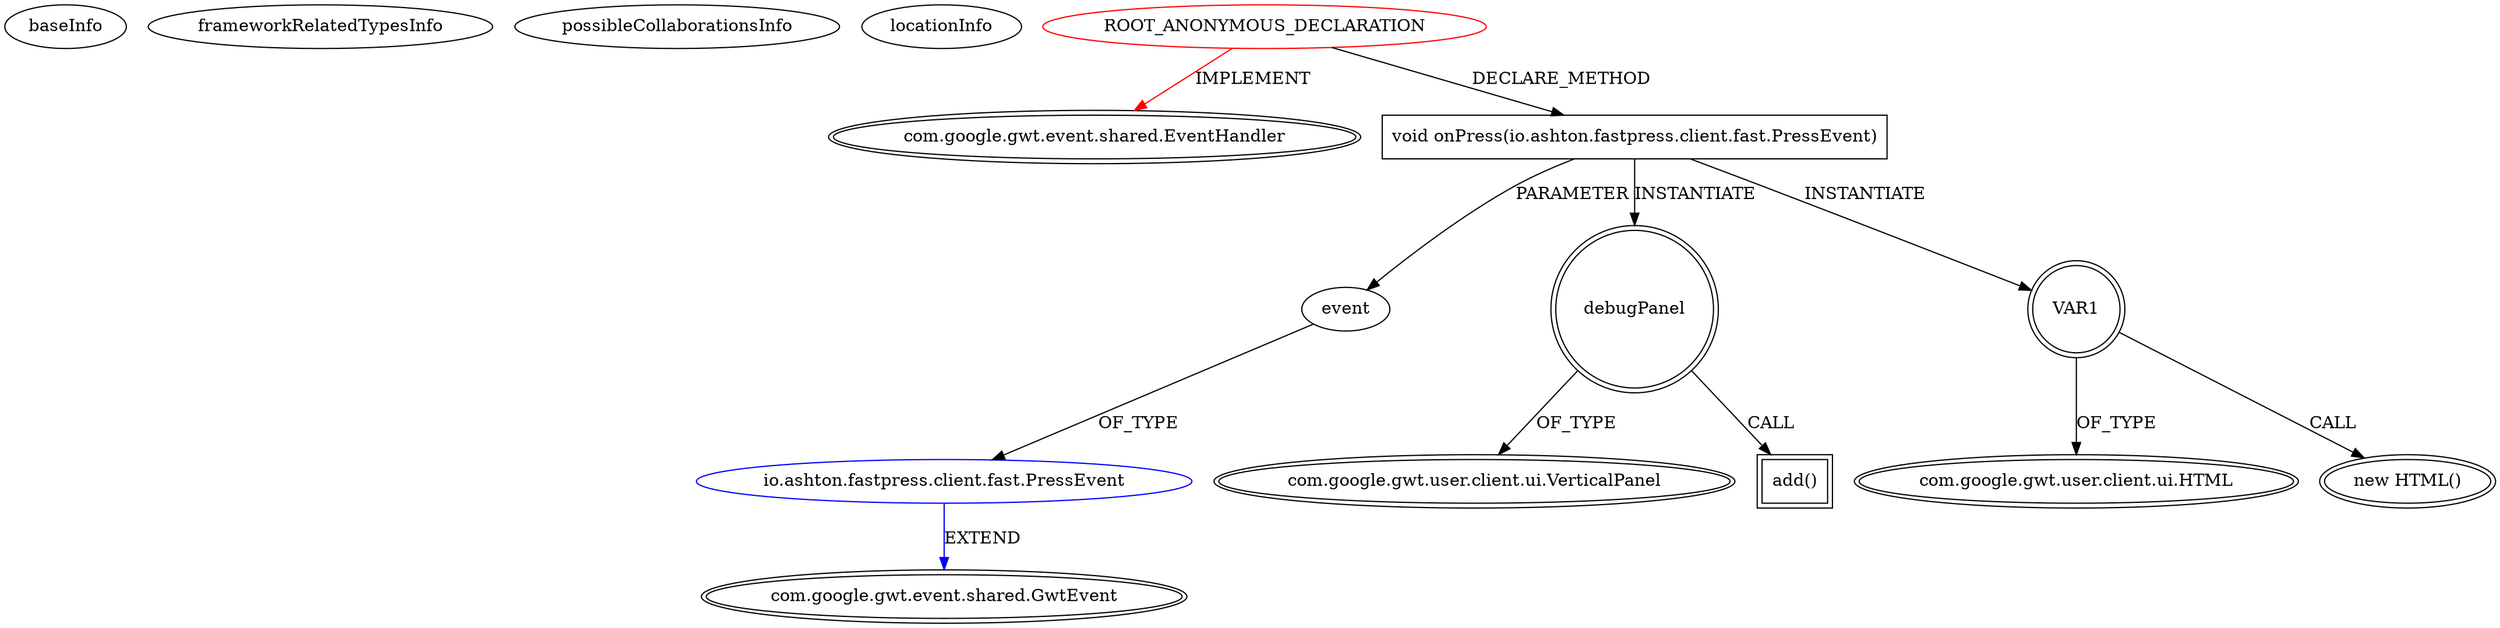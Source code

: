 digraph {
baseInfo[graphId=747,category="extension_graph",isAnonymous=true,possibleRelation=true]
frameworkRelatedTypesInfo[0="com.google.gwt.event.shared.EventHandler"]
possibleCollaborationsInfo[0="747~CLIENT_METHOD_DECLARATION-PARAMETER_DECLARATION-~com.google.gwt.event.shared.EventHandler ~com.google.gwt.event.shared.GwtEvent ~true~false"]
locationInfo[projectName="ashtonthomas-gwt-fast-touch-press",filePath="/ashtonthomas-gwt-fast-touch-press/gwt-fast-touch-press-master/src/io/ashton/fastpress/client/Gwt_fast_press.java",contextSignature="void onModuleLoad()",graphId="747"]
0[label="ROOT_ANONYMOUS_DECLARATION",vertexType="ROOT_ANONYMOUS_DECLARATION",isFrameworkType=false,color=red]
1[label="com.google.gwt.event.shared.EventHandler",vertexType="FRAMEWORK_INTERFACE_TYPE",isFrameworkType=true,peripheries=2]
6[label="void onPress(io.ashton.fastpress.client.fast.PressEvent)",vertexType="CLIENT_METHOD_DECLARATION",isFrameworkType=false,shape=box]
7[label="event",vertexType="PARAMETER_DECLARATION",isFrameworkType=false]
8[label="io.ashton.fastpress.client.fast.PressEvent",vertexType="REFERENCE_CLIENT_CLASS_DECLARATION",isFrameworkType=false,color=blue]
9[label="com.google.gwt.event.shared.GwtEvent",vertexType="FRAMEWORK_CLASS_TYPE",isFrameworkType=true,peripheries=2]
10[label="debugPanel",vertexType="VARIABLE_EXPRESION",isFrameworkType=true,peripheries=2,shape=circle]
12[label="com.google.gwt.user.client.ui.VerticalPanel",vertexType="FRAMEWORK_CLASS_TYPE",isFrameworkType=true,peripheries=2]
11[label="add()",vertexType="INSIDE_CALL",isFrameworkType=true,peripheries=2,shape=box]
14[label="VAR1",vertexType="VARIABLE_EXPRESION",isFrameworkType=true,peripheries=2,shape=circle]
15[label="com.google.gwt.user.client.ui.HTML",vertexType="FRAMEWORK_CLASS_TYPE",isFrameworkType=true,peripheries=2]
13[label="new HTML()",vertexType="CONSTRUCTOR_CALL",isFrameworkType=true,peripheries=2]
0->1[label="IMPLEMENT",color=red]
0->6[label="DECLARE_METHOD"]
8->9[label="EXTEND",color=blue]
7->8[label="OF_TYPE"]
6->7[label="PARAMETER"]
6->10[label="INSTANTIATE"]
10->12[label="OF_TYPE"]
10->11[label="CALL"]
6->14[label="INSTANTIATE"]
14->15[label="OF_TYPE"]
14->13[label="CALL"]
}

